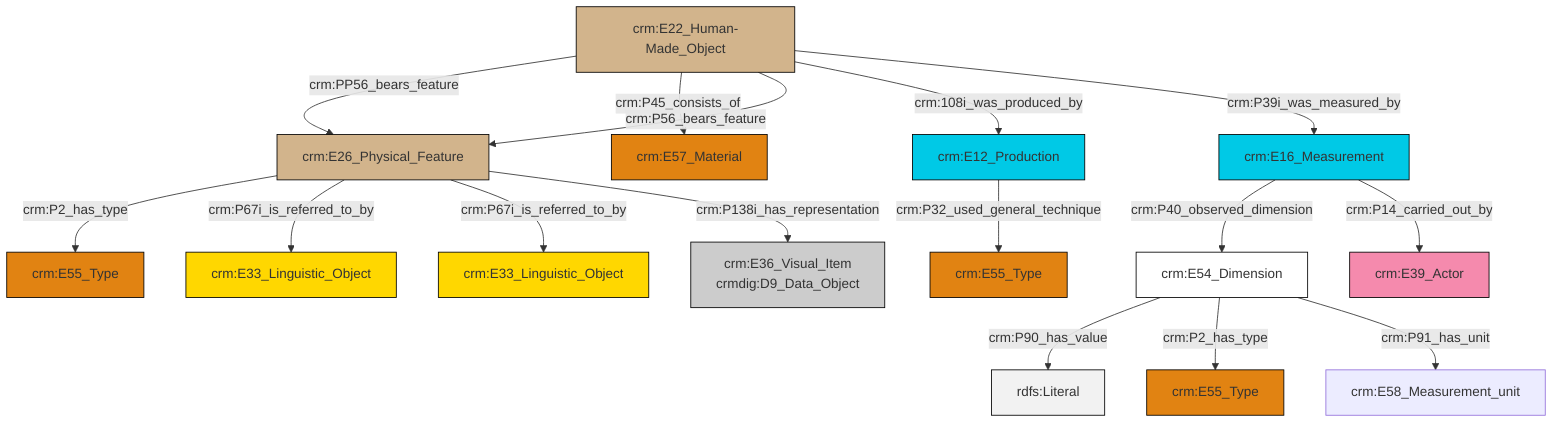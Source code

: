 graph TD
classDef Literal fill:#f2f2f2,stroke:#000000;
classDef CRM_Entity fill:#FFFFFF,stroke:#000000;
classDef Temporal_Entity fill:#00C9E6, stroke:#000000;
classDef Type fill:#E18312, stroke:#000000;
classDef Time-Span fill:#2C9C91, stroke:#000000;
classDef Appellation fill:#FFEB7F, stroke:#000000;
classDef Place fill:#008836, stroke:#000000;
classDef Persistent_Item fill:#B266B2, stroke:#000000;
classDef Conceptual_Object fill:#FFD700, stroke:#000000;
classDef Physical_Thing fill:#D2B48C, stroke:#000000;
classDef Actor fill:#f58aad, stroke:#000000;
classDef PC_Classes fill:#4ce600, stroke:#000000;
classDef Multi fill:#cccccc,stroke:#000000;

0["crm:E54_Dimension"]:::CRM_Entity -->|crm:P90_has_value| 1[rdfs:Literal]:::Literal
8["crm:E12_Production"]:::Temporal_Entity -->|crm:P32_used_general_technique| 9["crm:E55_Type"]:::Type
0["crm:E54_Dimension"]:::CRM_Entity -->|crm:P2_has_type| 4["crm:E55_Type"]:::Type
13["crm:E22_Human-Made_Object"]:::Physical_Thing -->|crm:PP56_bears_feature| 15["crm:E26_Physical_Feature"]:::Physical_Thing
13["crm:E22_Human-Made_Object"]:::Physical_Thing -->|crm:P45_consists_of| 17["crm:E57_Material"]:::Type
15["crm:E26_Physical_Feature"]:::Physical_Thing -->|crm:P2_has_type| 20["crm:E55_Type"]:::Type
15["crm:E26_Physical_Feature"]:::Physical_Thing -->|crm:P67i_is_referred_to_by| 21["crm:E33_Linguistic_Object"]:::Conceptual_Object
15["crm:E26_Physical_Feature"]:::Physical_Thing -->|crm:P67i_is_referred_to_by| 10["crm:E33_Linguistic_Object"]:::Conceptual_Object
0["crm:E54_Dimension"]:::CRM_Entity -->|crm:P91_has_unit| 18["crm:E58_Measurement_unit"]:::Default
13["crm:E22_Human-Made_Object"]:::Physical_Thing -->|crm:P56_bears_feature| 15["crm:E26_Physical_Feature"]:::Physical_Thing
13["crm:E22_Human-Made_Object"]:::Physical_Thing -->|crm:108i_was_produced_by| 8["crm:E12_Production"]:::Temporal_Entity
27["crm:E16_Measurement"]:::Temporal_Entity -->|crm:P40_observed_dimension| 0["crm:E54_Dimension"]:::CRM_Entity
27["crm:E16_Measurement"]:::Temporal_Entity -->|crm:P14_carried_out_by| 6["crm:E39_Actor"]:::Actor
13["crm:E22_Human-Made_Object"]:::Physical_Thing -->|crm:P39i_was_measured_by| 27["crm:E16_Measurement"]:::Temporal_Entity
15["crm:E26_Physical_Feature"]:::Physical_Thing -->|crm:P138i_has_representation| 2["crm:E36_Visual_Item<br>crmdig:D9_Data_Object"]:::Multi